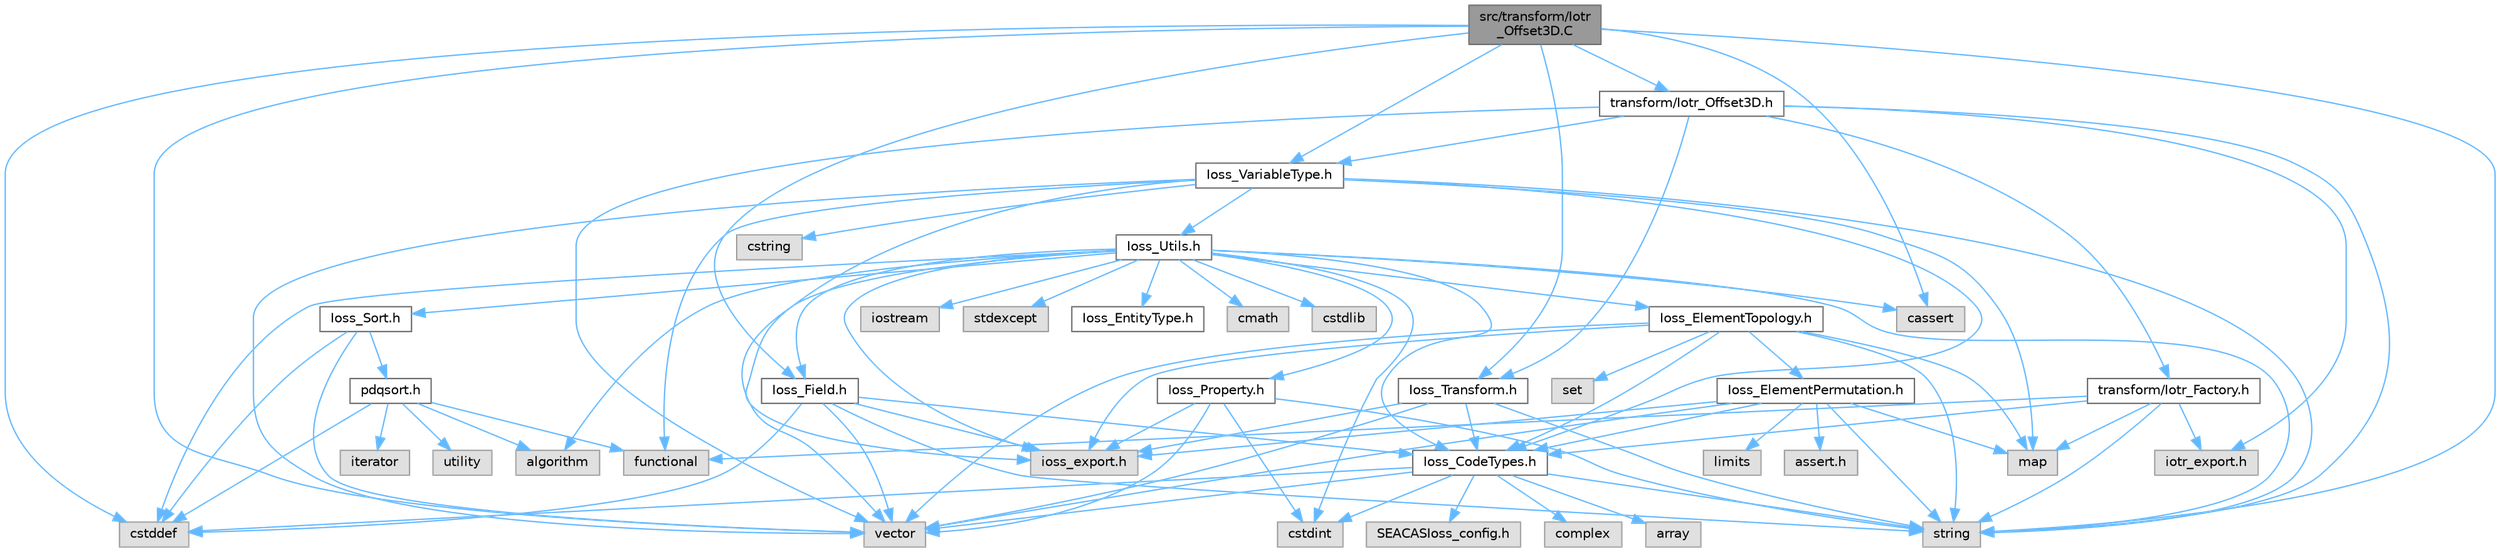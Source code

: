 digraph "src/transform/Iotr_Offset3D.C"
{
 // INTERACTIVE_SVG=YES
 // LATEX_PDF_SIZE
  bgcolor="transparent";
  edge [fontname=Helvetica,fontsize=10,labelfontname=Helvetica,labelfontsize=10];
  node [fontname=Helvetica,fontsize=10,shape=box,height=0.2,width=0.4];
  Node1 [id="Node000001",label="src/transform/Iotr\l_Offset3D.C",height=0.2,width=0.4,color="gray40", fillcolor="grey60", style="filled", fontcolor="black",tooltip=" "];
  Node1 -> Node2 [id="edge1_Node000001_Node000002",color="steelblue1",style="solid",tooltip=" "];
  Node2 [id="Node000002",label="Ioss_Field.h",height=0.2,width=0.4,color="grey40", fillcolor="white", style="filled",URL="$Ioss__Field_8h.html",tooltip=" "];
  Node2 -> Node3 [id="edge2_Node000002_Node000003",color="steelblue1",style="solid",tooltip=" "];
  Node3 [id="Node000003",label="ioss_export.h",height=0.2,width=0.4,color="grey60", fillcolor="#E0E0E0", style="filled",tooltip=" "];
  Node2 -> Node4 [id="edge3_Node000002_Node000004",color="steelblue1",style="solid",tooltip=" "];
  Node4 [id="Node000004",label="Ioss_CodeTypes.h",height=0.2,width=0.4,color="grey40", fillcolor="white", style="filled",URL="$Ioss__CodeTypes_8h.html",tooltip=" "];
  Node4 -> Node5 [id="edge4_Node000004_Node000005",color="steelblue1",style="solid",tooltip=" "];
  Node5 [id="Node000005",label="array",height=0.2,width=0.4,color="grey60", fillcolor="#E0E0E0", style="filled",tooltip=" "];
  Node4 -> Node6 [id="edge5_Node000004_Node000006",color="steelblue1",style="solid",tooltip=" "];
  Node6 [id="Node000006",label="cstddef",height=0.2,width=0.4,color="grey60", fillcolor="#E0E0E0", style="filled",tooltip=" "];
  Node4 -> Node7 [id="edge6_Node000004_Node000007",color="steelblue1",style="solid",tooltip=" "];
  Node7 [id="Node000007",label="cstdint",height=0.2,width=0.4,color="grey60", fillcolor="#E0E0E0", style="filled",tooltip=" "];
  Node4 -> Node8 [id="edge7_Node000004_Node000008",color="steelblue1",style="solid",tooltip=" "];
  Node8 [id="Node000008",label="string",height=0.2,width=0.4,color="grey60", fillcolor="#E0E0E0", style="filled",tooltip=" "];
  Node4 -> Node9 [id="edge8_Node000004_Node000009",color="steelblue1",style="solid",tooltip=" "];
  Node9 [id="Node000009",label="vector",height=0.2,width=0.4,color="grey60", fillcolor="#E0E0E0", style="filled",tooltip=" "];
  Node4 -> Node10 [id="edge9_Node000004_Node000010",color="steelblue1",style="solid",tooltip=" "];
  Node10 [id="Node000010",label="SEACASIoss_config.h",height=0.2,width=0.4,color="grey60", fillcolor="#E0E0E0", style="filled",tooltip=" "];
  Node4 -> Node11 [id="edge10_Node000004_Node000011",color="steelblue1",style="solid",tooltip=" "];
  Node11 [id="Node000011",label="complex",height=0.2,width=0.4,color="grey60", fillcolor="#E0E0E0", style="filled",tooltip=" "];
  Node2 -> Node6 [id="edge11_Node000002_Node000006",color="steelblue1",style="solid",tooltip=" "];
  Node2 -> Node8 [id="edge12_Node000002_Node000008",color="steelblue1",style="solid",tooltip=" "];
  Node2 -> Node9 [id="edge13_Node000002_Node000009",color="steelblue1",style="solid",tooltip=" "];
  Node1 -> Node12 [id="edge14_Node000001_Node000012",color="steelblue1",style="solid",tooltip=" "];
  Node12 [id="Node000012",label="Ioss_VariableType.h",height=0.2,width=0.4,color="grey40", fillcolor="white", style="filled",URL="$Ioss__VariableType_8h.html",tooltip=" "];
  Node12 -> Node3 [id="edge15_Node000012_Node000003",color="steelblue1",style="solid",tooltip=" "];
  Node12 -> Node4 [id="edge16_Node000012_Node000004",color="steelblue1",style="solid",tooltip=" "];
  Node12 -> Node13 [id="edge17_Node000012_Node000013",color="steelblue1",style="solid",tooltip=" "];
  Node13 [id="Node000013",label="Ioss_Utils.h",height=0.2,width=0.4,color="grey40", fillcolor="white", style="filled",URL="$Ioss__Utils_8h.html",tooltip=" "];
  Node13 -> Node3 [id="edge18_Node000013_Node000003",color="steelblue1",style="solid",tooltip=" "];
  Node13 -> Node4 [id="edge19_Node000013_Node000004",color="steelblue1",style="solid",tooltip=" "];
  Node13 -> Node14 [id="edge20_Node000013_Node000014",color="steelblue1",style="solid",tooltip=" "];
  Node14 [id="Node000014",label="Ioss_ElementTopology.h",height=0.2,width=0.4,color="grey40", fillcolor="white", style="filled",URL="$Ioss__ElementTopology_8h.html",tooltip=" "];
  Node14 -> Node3 [id="edge21_Node000014_Node000003",color="steelblue1",style="solid",tooltip=" "];
  Node14 -> Node4 [id="edge22_Node000014_Node000004",color="steelblue1",style="solid",tooltip=" "];
  Node14 -> Node15 [id="edge23_Node000014_Node000015",color="steelblue1",style="solid",tooltip=" "];
  Node15 [id="Node000015",label="Ioss_ElementPermutation.h",height=0.2,width=0.4,color="grey40", fillcolor="white", style="filled",URL="$Ioss__ElementPermutation_8h.html",tooltip=" "];
  Node15 -> Node3 [id="edge24_Node000015_Node000003",color="steelblue1",style="solid",tooltip=" "];
  Node15 -> Node4 [id="edge25_Node000015_Node000004",color="steelblue1",style="solid",tooltip=" "];
  Node15 -> Node16 [id="edge26_Node000015_Node000016",color="steelblue1",style="solid",tooltip=" "];
  Node16 [id="Node000016",label="assert.h",height=0.2,width=0.4,color="grey60", fillcolor="#E0E0E0", style="filled",tooltip=" "];
  Node15 -> Node17 [id="edge27_Node000015_Node000017",color="steelblue1",style="solid",tooltip=" "];
  Node17 [id="Node000017",label="limits",height=0.2,width=0.4,color="grey60", fillcolor="#E0E0E0", style="filled",tooltip=" "];
  Node15 -> Node18 [id="edge28_Node000015_Node000018",color="steelblue1",style="solid",tooltip=" "];
  Node18 [id="Node000018",label="map",height=0.2,width=0.4,color="grey60", fillcolor="#E0E0E0", style="filled",tooltip=" "];
  Node15 -> Node8 [id="edge29_Node000015_Node000008",color="steelblue1",style="solid",tooltip=" "];
  Node15 -> Node9 [id="edge30_Node000015_Node000009",color="steelblue1",style="solid",tooltip=" "];
  Node14 -> Node18 [id="edge31_Node000014_Node000018",color="steelblue1",style="solid",tooltip=" "];
  Node14 -> Node19 [id="edge32_Node000014_Node000019",color="steelblue1",style="solid",tooltip=" "];
  Node19 [id="Node000019",label="set",height=0.2,width=0.4,color="grey60", fillcolor="#E0E0E0", style="filled",tooltip=" "];
  Node14 -> Node8 [id="edge33_Node000014_Node000008",color="steelblue1",style="solid",tooltip=" "];
  Node14 -> Node9 [id="edge34_Node000014_Node000009",color="steelblue1",style="solid",tooltip=" "];
  Node13 -> Node20 [id="edge35_Node000013_Node000020",color="steelblue1",style="solid",tooltip=" "];
  Node20 [id="Node000020",label="Ioss_EntityType.h",height=0.2,width=0.4,color="grey40", fillcolor="white", style="filled",URL="$Ioss__EntityType_8h.html",tooltip=" "];
  Node13 -> Node2 [id="edge36_Node000013_Node000002",color="steelblue1",style="solid",tooltip=" "];
  Node13 -> Node21 [id="edge37_Node000013_Node000021",color="steelblue1",style="solid",tooltip=" "];
  Node21 [id="Node000021",label="Ioss_Property.h",height=0.2,width=0.4,color="grey40", fillcolor="white", style="filled",URL="$Ioss__Property_8h.html",tooltip=" "];
  Node21 -> Node3 [id="edge38_Node000021_Node000003",color="steelblue1",style="solid",tooltip=" "];
  Node21 -> Node7 [id="edge39_Node000021_Node000007",color="steelblue1",style="solid",tooltip=" "];
  Node21 -> Node8 [id="edge40_Node000021_Node000008",color="steelblue1",style="solid",tooltip=" "];
  Node21 -> Node9 [id="edge41_Node000021_Node000009",color="steelblue1",style="solid",tooltip=" "];
  Node13 -> Node22 [id="edge42_Node000013_Node000022",color="steelblue1",style="solid",tooltip=" "];
  Node22 [id="Node000022",label="Ioss_Sort.h",height=0.2,width=0.4,color="grey40", fillcolor="white", style="filled",URL="$Ioss__Sort_8h.html",tooltip=" "];
  Node22 -> Node23 [id="edge43_Node000022_Node000023",color="steelblue1",style="solid",tooltip=" "];
  Node23 [id="Node000023",label="pdqsort.h",height=0.2,width=0.4,color="grey40", fillcolor="white", style="filled",URL="$pdqsort_8h.html",tooltip=" "];
  Node23 -> Node24 [id="edge44_Node000023_Node000024",color="steelblue1",style="solid",tooltip=" "];
  Node24 [id="Node000024",label="algorithm",height=0.2,width=0.4,color="grey60", fillcolor="#E0E0E0", style="filled",tooltip=" "];
  Node23 -> Node6 [id="edge45_Node000023_Node000006",color="steelblue1",style="solid",tooltip=" "];
  Node23 -> Node25 [id="edge46_Node000023_Node000025",color="steelblue1",style="solid",tooltip=" "];
  Node25 [id="Node000025",label="functional",height=0.2,width=0.4,color="grey60", fillcolor="#E0E0E0", style="filled",tooltip=" "];
  Node23 -> Node26 [id="edge47_Node000023_Node000026",color="steelblue1",style="solid",tooltip=" "];
  Node26 [id="Node000026",label="iterator",height=0.2,width=0.4,color="grey60", fillcolor="#E0E0E0", style="filled",tooltip=" "];
  Node23 -> Node27 [id="edge48_Node000023_Node000027",color="steelblue1",style="solid",tooltip=" "];
  Node27 [id="Node000027",label="utility",height=0.2,width=0.4,color="grey60", fillcolor="#E0E0E0", style="filled",tooltip=" "];
  Node22 -> Node6 [id="edge49_Node000022_Node000006",color="steelblue1",style="solid",tooltip=" "];
  Node22 -> Node9 [id="edge50_Node000022_Node000009",color="steelblue1",style="solid",tooltip=" "];
  Node13 -> Node24 [id="edge51_Node000013_Node000024",color="steelblue1",style="solid",tooltip=" "];
  Node13 -> Node28 [id="edge52_Node000013_Node000028",color="steelblue1",style="solid",tooltip=" "];
  Node28 [id="Node000028",label="cassert",height=0.2,width=0.4,color="grey60", fillcolor="#E0E0E0", style="filled",tooltip=" "];
  Node13 -> Node29 [id="edge53_Node000013_Node000029",color="steelblue1",style="solid",tooltip=" "];
  Node29 [id="Node000029",label="cmath",height=0.2,width=0.4,color="grey60", fillcolor="#E0E0E0", style="filled",tooltip=" "];
  Node13 -> Node6 [id="edge54_Node000013_Node000006",color="steelblue1",style="solid",tooltip=" "];
  Node13 -> Node7 [id="edge55_Node000013_Node000007",color="steelblue1",style="solid",tooltip=" "];
  Node13 -> Node30 [id="edge56_Node000013_Node000030",color="steelblue1",style="solid",tooltip=" "];
  Node30 [id="Node000030",label="cstdlib",height=0.2,width=0.4,color="grey60", fillcolor="#E0E0E0", style="filled",tooltip=" "];
  Node13 -> Node31 [id="edge57_Node000013_Node000031",color="steelblue1",style="solid",tooltip=" "];
  Node31 [id="Node000031",label="iostream",height=0.2,width=0.4,color="grey60", fillcolor="#E0E0E0", style="filled",tooltip=" "];
  Node13 -> Node32 [id="edge58_Node000013_Node000032",color="steelblue1",style="solid",tooltip=" "];
  Node32 [id="Node000032",label="stdexcept",height=0.2,width=0.4,color="grey60", fillcolor="#E0E0E0", style="filled",tooltip=" "];
  Node13 -> Node8 [id="edge59_Node000013_Node000008",color="steelblue1",style="solid",tooltip=" "];
  Node13 -> Node9 [id="edge60_Node000013_Node000009",color="steelblue1",style="solid",tooltip=" "];
  Node12 -> Node33 [id="edge61_Node000012_Node000033",color="steelblue1",style="solid",tooltip=" "];
  Node33 [id="Node000033",label="cstring",height=0.2,width=0.4,color="grey60", fillcolor="#E0E0E0", style="filled",tooltip=" "];
  Node12 -> Node25 [id="edge62_Node000012_Node000025",color="steelblue1",style="solid",tooltip=" "];
  Node12 -> Node18 [id="edge63_Node000012_Node000018",color="steelblue1",style="solid",tooltip=" "];
  Node12 -> Node8 [id="edge64_Node000012_Node000008",color="steelblue1",style="solid",tooltip=" "];
  Node12 -> Node9 [id="edge65_Node000012_Node000009",color="steelblue1",style="solid",tooltip=" "];
  Node1 -> Node28 [id="edge66_Node000001_Node000028",color="steelblue1",style="solid",tooltip=" "];
  Node1 -> Node6 [id="edge67_Node000001_Node000006",color="steelblue1",style="solid",tooltip=" "];
  Node1 -> Node8 [id="edge68_Node000001_Node000008",color="steelblue1",style="solid",tooltip=" "];
  Node1 -> Node34 [id="edge69_Node000001_Node000034",color="steelblue1",style="solid",tooltip=" "];
  Node34 [id="Node000034",label="transform/Iotr_Offset3D.h",height=0.2,width=0.4,color="grey40", fillcolor="white", style="filled",URL="$Iotr__Offset3D_8h.html",tooltip=" "];
  Node34 -> Node35 [id="edge70_Node000034_Node000035",color="steelblue1",style="solid",tooltip=" "];
  Node35 [id="Node000035",label="iotr_export.h",height=0.2,width=0.4,color="grey60", fillcolor="#E0E0E0", style="filled",tooltip=" "];
  Node34 -> Node36 [id="edge71_Node000034_Node000036",color="steelblue1",style="solid",tooltip=" "];
  Node36 [id="Node000036",label="Ioss_Transform.h",height=0.2,width=0.4,color="grey40", fillcolor="white", style="filled",URL="$Ioss__Transform_8h.html",tooltip=" "];
  Node36 -> Node3 [id="edge72_Node000036_Node000003",color="steelblue1",style="solid",tooltip=" "];
  Node36 -> Node4 [id="edge73_Node000036_Node000004",color="steelblue1",style="solid",tooltip=" "];
  Node36 -> Node8 [id="edge74_Node000036_Node000008",color="steelblue1",style="solid",tooltip=" "];
  Node36 -> Node9 [id="edge75_Node000036_Node000009",color="steelblue1",style="solid",tooltip=" "];
  Node34 -> Node12 [id="edge76_Node000034_Node000012",color="steelblue1",style="solid",tooltip=" "];
  Node34 -> Node37 [id="edge77_Node000034_Node000037",color="steelblue1",style="solid",tooltip=" "];
  Node37 [id="Node000037",label="transform/Iotr_Factory.h",height=0.2,width=0.4,color="grey40", fillcolor="white", style="filled",URL="$Iotr__Factory_8h.html",tooltip=" "];
  Node37 -> Node35 [id="edge78_Node000037_Node000035",color="steelblue1",style="solid",tooltip=" "];
  Node37 -> Node4 [id="edge79_Node000037_Node000004",color="steelblue1",style="solid",tooltip=" "];
  Node37 -> Node25 [id="edge80_Node000037_Node000025",color="steelblue1",style="solid",tooltip=" "];
  Node37 -> Node18 [id="edge81_Node000037_Node000018",color="steelblue1",style="solid",tooltip=" "];
  Node37 -> Node8 [id="edge82_Node000037_Node000008",color="steelblue1",style="solid",tooltip=" "];
  Node34 -> Node8 [id="edge83_Node000034_Node000008",color="steelblue1",style="solid",tooltip=" "];
  Node34 -> Node9 [id="edge84_Node000034_Node000009",color="steelblue1",style="solid",tooltip=" "];
  Node1 -> Node9 [id="edge85_Node000001_Node000009",color="steelblue1",style="solid",tooltip=" "];
  Node1 -> Node36 [id="edge86_Node000001_Node000036",color="steelblue1",style="solid",tooltip=" "];
}
